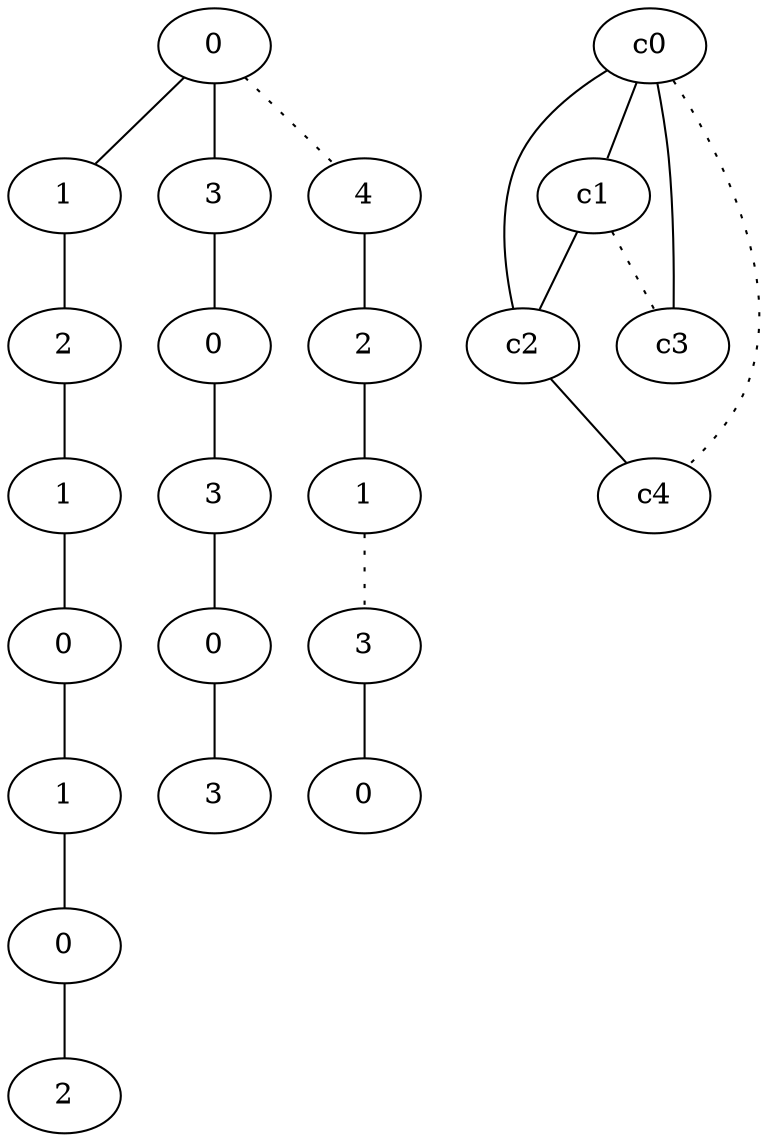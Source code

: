graph {
a0[label=0];
a1[label=1];
a2[label=2];
a3[label=1];
a4[label=0];
a5[label=1];
a6[label=0];
a7[label=2];
a8[label=3];
a9[label=0];
a10[label=3];
a11[label=0];
a12[label=3];
a13[label=4];
a14[label=2];
a15[label=1];
a16[label=3];
a17[label=0];
a0 -- a1;
a0 -- a8;
a0 -- a13 [style=dotted];
a1 -- a2;
a2 -- a3;
a3 -- a4;
a4 -- a5;
a5 -- a6;
a6 -- a7;
a8 -- a9;
a9 -- a10;
a10 -- a11;
a11 -- a12;
a13 -- a14;
a14 -- a15;
a15 -- a16 [style=dotted];
a16 -- a17;
c0 -- c1;
c0 -- c2;
c0 -- c3;
c0 -- c4 [style=dotted];
c1 -- c2;
c1 -- c3 [style=dotted];
c2 -- c4;
}

